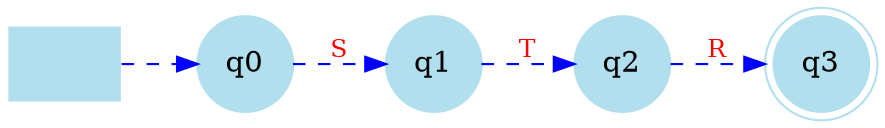 digraph "automathon/Tipo_de_dato/automata_40_token" {
	graph [rankdir=LR]
	node [color=lightblue2 shape=circle style=filled]
	edge [color=blue fontcolor=red fontsize=12 style=dashed]
	"" [label="" shape=plaintext]
	q3 [label=q3 shape=doublecircle]
	q1 [label=q1 shape=circle]
	q2 [label=q2 shape=circle]
	q0 [label=q0 shape=circle]
	"" -> q0 [label=""]
	q0 -> q1 [label=S]
	q1 -> q2 [label=T]
	q2 -> q3 [label=R]
}
